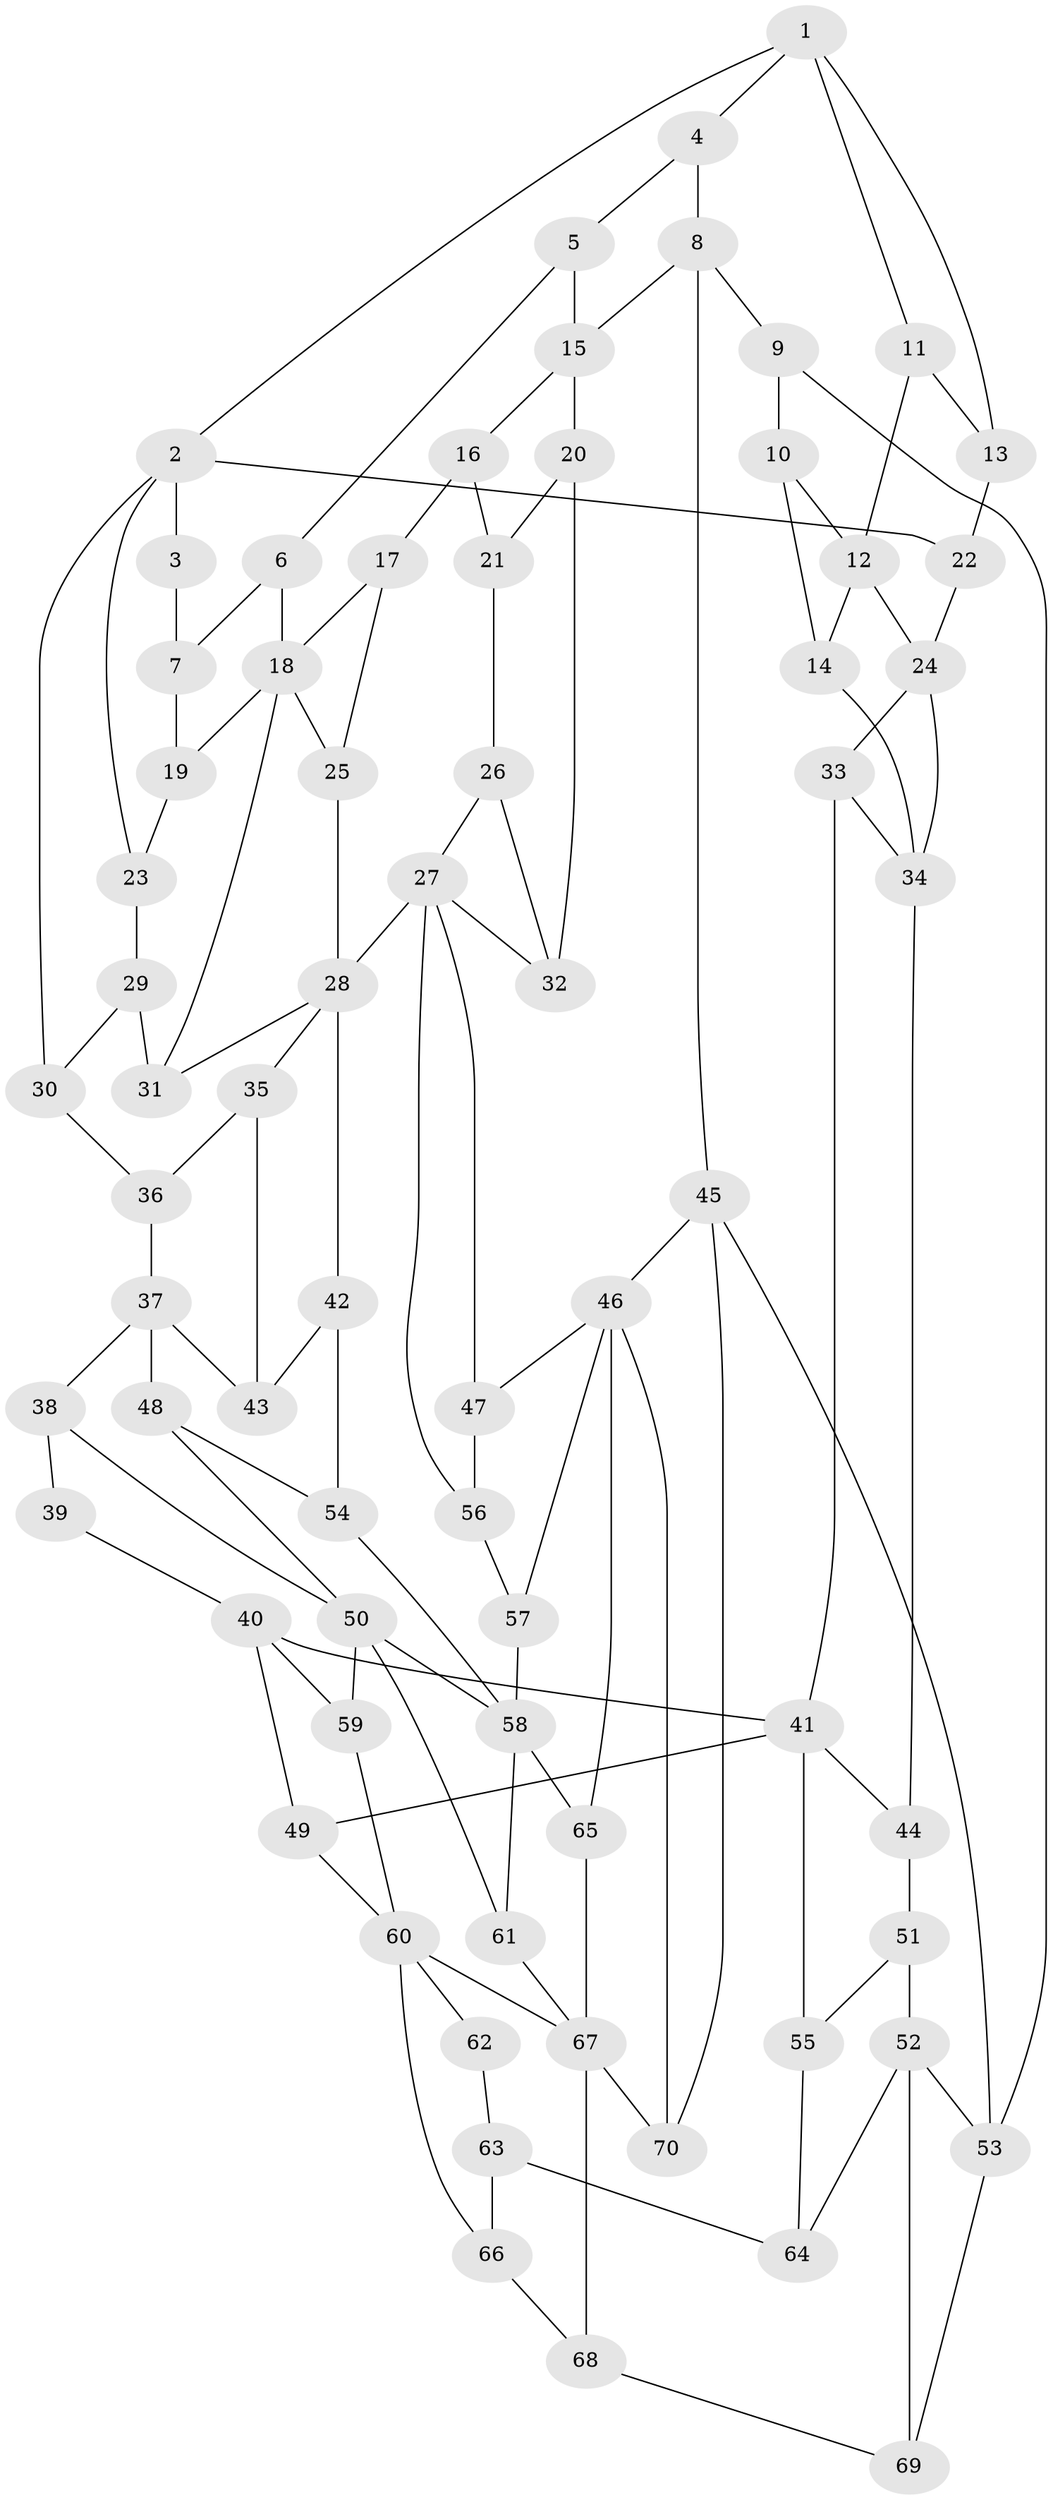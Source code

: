 // original degree distribution, {4: 0.2357142857142857, 5: 0.5071428571428571, 6: 0.2357142857142857, 3: 0.02142857142857143}
// Generated by graph-tools (version 1.1) at 2025/38/03/09/25 02:38:55]
// undirected, 70 vertices, 119 edges
graph export_dot {
graph [start="1"]
  node [color=gray90,style=filled];
  1;
  2;
  3;
  4;
  5;
  6;
  7;
  8;
  9;
  10;
  11;
  12;
  13;
  14;
  15;
  16;
  17;
  18;
  19;
  20;
  21;
  22;
  23;
  24;
  25;
  26;
  27;
  28;
  29;
  30;
  31;
  32;
  33;
  34;
  35;
  36;
  37;
  38;
  39;
  40;
  41;
  42;
  43;
  44;
  45;
  46;
  47;
  48;
  49;
  50;
  51;
  52;
  53;
  54;
  55;
  56;
  57;
  58;
  59;
  60;
  61;
  62;
  63;
  64;
  65;
  66;
  67;
  68;
  69;
  70;
  1 -- 2 [weight=1.0];
  1 -- 4 [weight=1.0];
  1 -- 11 [weight=1.0];
  1 -- 13 [weight=1.0];
  2 -- 3 [weight=2.0];
  2 -- 22 [weight=1.0];
  2 -- 23 [weight=1.0];
  2 -- 30 [weight=1.0];
  3 -- 7 [weight=1.0];
  4 -- 5 [weight=1.0];
  4 -- 8 [weight=1.0];
  5 -- 6 [weight=1.0];
  5 -- 15 [weight=1.0];
  6 -- 7 [weight=1.0];
  6 -- 18 [weight=2.0];
  7 -- 19 [weight=1.0];
  8 -- 9 [weight=1.0];
  8 -- 15 [weight=1.0];
  8 -- 45 [weight=1.0];
  9 -- 10 [weight=2.0];
  9 -- 53 [weight=1.0];
  10 -- 12 [weight=1.0];
  10 -- 14 [weight=1.0];
  11 -- 12 [weight=2.0];
  11 -- 13 [weight=1.0];
  12 -- 14 [weight=1.0];
  12 -- 24 [weight=2.0];
  13 -- 22 [weight=1.0];
  14 -- 34 [weight=1.0];
  15 -- 16 [weight=1.0];
  15 -- 20 [weight=2.0];
  16 -- 17 [weight=1.0];
  16 -- 21 [weight=1.0];
  17 -- 18 [weight=1.0];
  17 -- 25 [weight=1.0];
  18 -- 19 [weight=1.0];
  18 -- 25 [weight=1.0];
  18 -- 31 [weight=1.0];
  19 -- 23 [weight=1.0];
  20 -- 21 [weight=1.0];
  20 -- 32 [weight=1.0];
  21 -- 26 [weight=1.0];
  22 -- 24 [weight=1.0];
  23 -- 29 [weight=1.0];
  24 -- 33 [weight=1.0];
  24 -- 34 [weight=1.0];
  25 -- 28 [weight=1.0];
  26 -- 27 [weight=1.0];
  26 -- 32 [weight=1.0];
  27 -- 28 [weight=2.0];
  27 -- 32 [weight=1.0];
  27 -- 47 [weight=1.0];
  27 -- 56 [weight=1.0];
  28 -- 31 [weight=1.0];
  28 -- 35 [weight=1.0];
  28 -- 42 [weight=1.0];
  29 -- 30 [weight=1.0];
  29 -- 31 [weight=1.0];
  30 -- 36 [weight=1.0];
  33 -- 34 [weight=1.0];
  33 -- 41 [weight=1.0];
  34 -- 44 [weight=2.0];
  35 -- 36 [weight=1.0];
  35 -- 43 [weight=1.0];
  36 -- 37 [weight=1.0];
  37 -- 38 [weight=2.0];
  37 -- 43 [weight=1.0];
  37 -- 48 [weight=2.0];
  38 -- 39 [weight=2.0];
  38 -- 50 [weight=1.0];
  39 -- 40 [weight=2.0];
  40 -- 41 [weight=1.0];
  40 -- 49 [weight=1.0];
  40 -- 59 [weight=2.0];
  41 -- 44 [weight=1.0];
  41 -- 49 [weight=1.0];
  41 -- 55 [weight=1.0];
  42 -- 43 [weight=1.0];
  42 -- 54 [weight=1.0];
  44 -- 51 [weight=2.0];
  45 -- 46 [weight=1.0];
  45 -- 53 [weight=1.0];
  45 -- 70 [weight=1.0];
  46 -- 47 [weight=1.0];
  46 -- 57 [weight=1.0];
  46 -- 65 [weight=2.0];
  46 -- 70 [weight=1.0];
  47 -- 56 [weight=1.0];
  48 -- 50 [weight=1.0];
  48 -- 54 [weight=1.0];
  49 -- 60 [weight=1.0];
  50 -- 58 [weight=1.0];
  50 -- 59 [weight=1.0];
  50 -- 61 [weight=1.0];
  51 -- 52 [weight=2.0];
  51 -- 55 [weight=1.0];
  52 -- 53 [weight=1.0];
  52 -- 64 [weight=2.0];
  52 -- 69 [weight=1.0];
  53 -- 69 [weight=1.0];
  54 -- 58 [weight=1.0];
  55 -- 64 [weight=1.0];
  56 -- 57 [weight=1.0];
  57 -- 58 [weight=1.0];
  58 -- 61 [weight=1.0];
  58 -- 65 [weight=1.0];
  59 -- 60 [weight=1.0];
  60 -- 62 [weight=1.0];
  60 -- 66 [weight=1.0];
  60 -- 67 [weight=1.0];
  61 -- 67 [weight=2.0];
  62 -- 63 [weight=2.0];
  63 -- 64 [weight=2.0];
  63 -- 66 [weight=1.0];
  65 -- 67 [weight=1.0];
  66 -- 68 [weight=1.0];
  67 -- 68 [weight=1.0];
  67 -- 70 [weight=1.0];
  68 -- 69 [weight=1.0];
}
